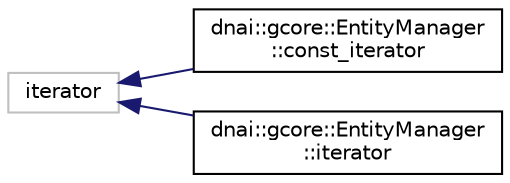 digraph "Graphical Class Hierarchy"
{
  edge [fontname="Helvetica",fontsize="10",labelfontname="Helvetica",labelfontsize="10"];
  node [fontname="Helvetica",fontsize="10",shape=record];
  rankdir="LR";
  Node1 [label="iterator",height=0.2,width=0.4,color="grey75", fillcolor="white", style="filled"];
  Node1 -> Node2 [dir="back",color="midnightblue",fontsize="10",style="solid",fontname="Helvetica"];
  Node2 [label="dnai::gcore::EntityManager\l::const_iterator",height=0.2,width=0.4,color="black", fillcolor="white", style="filled",URL="$classdnai_1_1gcore_1_1_entity_manager_1_1const__iterator.html"];
  Node1 -> Node3 [dir="back",color="midnightblue",fontsize="10",style="solid",fontname="Helvetica"];
  Node3 [label="dnai::gcore::EntityManager\l::iterator",height=0.2,width=0.4,color="black", fillcolor="white", style="filled",URL="$classdnai_1_1gcore_1_1_entity_manager_1_1iterator.html"];
}
